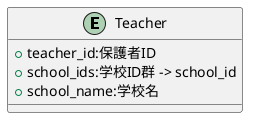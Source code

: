 @startuml

entity "Teacher" {
    + teacher_id:保護者ID
    + school_ids:学校ID群 -> school_id
    + school_name:学校名
}

@enduml
